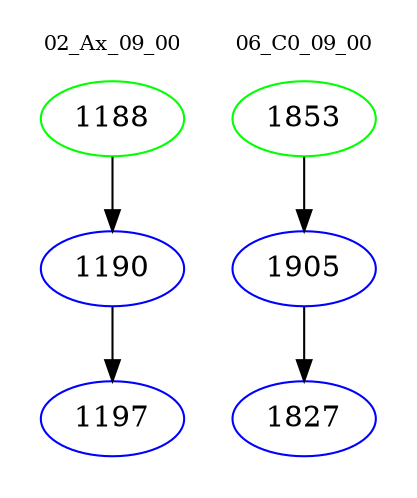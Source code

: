 digraph{
subgraph cluster_0 {
color = white
label = "02_Ax_09_00";
fontsize=10;
T0_1188 [label="1188", color="green"]
T0_1188 -> T0_1190 [color="black"]
T0_1190 [label="1190", color="blue"]
T0_1190 -> T0_1197 [color="black"]
T0_1197 [label="1197", color="blue"]
}
subgraph cluster_1 {
color = white
label = "06_C0_09_00";
fontsize=10;
T1_1853 [label="1853", color="green"]
T1_1853 -> T1_1905 [color="black"]
T1_1905 [label="1905", color="blue"]
T1_1905 -> T1_1827 [color="black"]
T1_1827 [label="1827", color="blue"]
}
}
